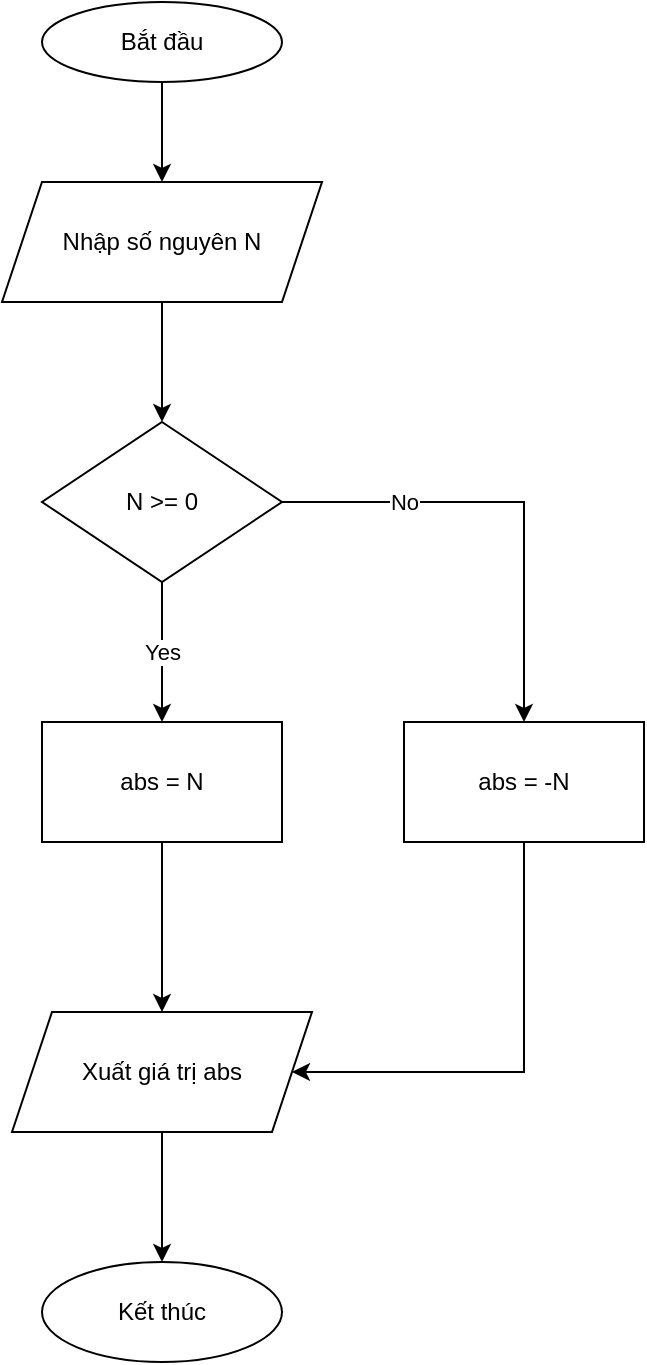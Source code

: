 <mxfile>
    <diagram id="C5RBs43oDa-KdzZeNtuy" name="Page-1">
        <mxGraphModel dx="1121" dy="790" grid="1" gridSize="10" guides="1" tooltips="1" connect="1" arrows="1" fold="1" page="1" pageScale="1" pageWidth="827" pageHeight="1169" math="0" shadow="0">
            <root>
                <mxCell id="WIyWlLk6GJQsqaUBKTNV-0"/>
                <mxCell id="WIyWlLk6GJQsqaUBKTNV-1" parent="WIyWlLk6GJQsqaUBKTNV-0"/>
                <mxCell id="IHpDg42tRs2IoXIcyHH3-20" value="" style="edgeStyle=orthogonalEdgeStyle;rounded=0;orthogonalLoop=1;jettySize=auto;html=1;" parent="WIyWlLk6GJQsqaUBKTNV-1" source="IHpDg42tRs2IoXIcyHH3-0" target="IHpDg42tRs2IoXIcyHH3-1" edge="1">
                    <mxGeometry relative="1" as="geometry"/>
                </mxCell>
                <mxCell id="IHpDg42tRs2IoXIcyHH3-0" value="Bắt đầu" style="ellipse;whiteSpace=wrap;html=1;" parent="WIyWlLk6GJQsqaUBKTNV-1" vertex="1">
                    <mxGeometry x="269" y="70" width="120" height="40" as="geometry"/>
                </mxCell>
                <mxCell id="IHpDg42tRs2IoXIcyHH3-1" value="Nhập số nguyên N" style="shape=parallelogram;perimeter=parallelogramPerimeter;whiteSpace=wrap;html=1;fixedSize=1;" parent="WIyWlLk6GJQsqaUBKTNV-1" vertex="1">
                    <mxGeometry x="249" y="160" width="160" height="60" as="geometry"/>
                </mxCell>
                <mxCell id="IHpDg42tRs2IoXIcyHH3-4" value="" style="endArrow=classic;html=1;rounded=0;exitX=0.5;exitY=1;exitDx=0;exitDy=0;" parent="WIyWlLk6GJQsqaUBKTNV-1" source="IHpDg42tRs2IoXIcyHH3-1" edge="1">
                    <mxGeometry width="50" height="50" relative="1" as="geometry">
                        <mxPoint x="499" y="300" as="sourcePoint"/>
                        <mxPoint x="329" y="280" as="targetPoint"/>
                    </mxGeometry>
                </mxCell>
                <mxCell id="IHpDg42tRs2IoXIcyHH3-5" value="N &amp;gt;= 0" style="rhombus;whiteSpace=wrap;html=1;rounded=0;" parent="WIyWlLk6GJQsqaUBKTNV-1" vertex="1">
                    <mxGeometry x="269" y="280" width="120" height="80" as="geometry"/>
                </mxCell>
                <mxCell id="IHpDg42tRs2IoXIcyHH3-24" value="" style="edgeStyle=orthogonalEdgeStyle;rounded=0;orthogonalLoop=1;jettySize=auto;html=1;entryX=1;entryY=0.5;entryDx=0;entryDy=0;exitX=0.5;exitY=1;exitDx=0;exitDy=0;" parent="WIyWlLk6GJQsqaUBKTNV-1" source="IHpDg42tRs2IoXIcyHH3-8" target="IHpDg42tRs2IoXIcyHH3-21" edge="1">
                    <mxGeometry relative="1" as="geometry">
                        <mxPoint x="329" y="530" as="targetPoint"/>
                        <Array as="points">
                            <mxPoint x="510" y="605"/>
                        </Array>
                        <mxPoint x="550" y="560" as="sourcePoint"/>
                    </mxGeometry>
                </mxCell>
                <mxCell id="IHpDg42tRs2IoXIcyHH3-8" value="abs = -N" style="rounded=0;whiteSpace=wrap;html=1;" parent="WIyWlLk6GJQsqaUBKTNV-1" vertex="1">
                    <mxGeometry x="450" y="430" width="120" height="60" as="geometry"/>
                </mxCell>
                <mxCell id="IHpDg42tRs2IoXIcyHH3-10" value="" style="endArrow=classic;html=1;rounded=0;exitX=1;exitY=0.5;exitDx=0;exitDy=0;" parent="WIyWlLk6GJQsqaUBKTNV-1" source="IHpDg42tRs2IoXIcyHH3-5" target="IHpDg42tRs2IoXIcyHH3-8" edge="1">
                    <mxGeometry relative="1" as="geometry">
                        <mxPoint x="469" y="280" as="sourcePoint"/>
                        <mxPoint x="569" y="280" as="targetPoint"/>
                        <Array as="points">
                            <mxPoint x="510" y="320"/>
                        </Array>
                    </mxGeometry>
                </mxCell>
                <mxCell id="IHpDg42tRs2IoXIcyHH3-11" value="No" style="edgeLabel;resizable=0;html=1;align=center;verticalAlign=middle;rounded=0;" parent="IHpDg42tRs2IoXIcyHH3-10" connectable="0" vertex="1">
                    <mxGeometry relative="1" as="geometry">
                        <mxPoint x="-55" as="offset"/>
                    </mxGeometry>
                </mxCell>
                <mxCell id="IHpDg42tRs2IoXIcyHH3-15" value="" style="endArrow=classic;html=1;rounded=0;exitX=0.5;exitY=1;exitDx=0;exitDy=0;" parent="WIyWlLk6GJQsqaUBKTNV-1" source="IHpDg42tRs2IoXIcyHH3-5" edge="1">
                    <mxGeometry relative="1" as="geometry">
                        <mxPoint x="469" y="280" as="sourcePoint"/>
                        <mxPoint x="329" y="430" as="targetPoint"/>
                    </mxGeometry>
                </mxCell>
                <mxCell id="IHpDg42tRs2IoXIcyHH3-16" value="Yes" style="edgeLabel;resizable=0;html=1;align=center;verticalAlign=middle;rounded=0;" parent="IHpDg42tRs2IoXIcyHH3-15" connectable="0" vertex="1">
                    <mxGeometry relative="1" as="geometry"/>
                </mxCell>
                <mxCell id="IHpDg42tRs2IoXIcyHH3-22" value="" style="edgeStyle=orthogonalEdgeStyle;rounded=0;orthogonalLoop=1;jettySize=auto;html=1;" parent="WIyWlLk6GJQsqaUBKTNV-1" source="IHpDg42tRs2IoXIcyHH3-17" target="IHpDg42tRs2IoXIcyHH3-21" edge="1">
                    <mxGeometry relative="1" as="geometry"/>
                </mxCell>
                <mxCell id="IHpDg42tRs2IoXIcyHH3-17" value="abs = N" style="rounded=0;whiteSpace=wrap;html=1;" parent="WIyWlLk6GJQsqaUBKTNV-1" vertex="1">
                    <mxGeometry x="269" y="430" width="120" height="60" as="geometry"/>
                </mxCell>
                <mxCell id="IHpDg42tRs2IoXIcyHH3-26" value="" style="edgeStyle=orthogonalEdgeStyle;rounded=0;orthogonalLoop=1;jettySize=auto;html=1;" parent="WIyWlLk6GJQsqaUBKTNV-1" source="IHpDg42tRs2IoXIcyHH3-21" target="IHpDg42tRs2IoXIcyHH3-25" edge="1">
                    <mxGeometry relative="1" as="geometry"/>
                </mxCell>
                <mxCell id="IHpDg42tRs2IoXIcyHH3-21" value="Xuất giá trị abs" style="shape=parallelogram;perimeter=parallelogramPerimeter;whiteSpace=wrap;html=1;fixedSize=1;rounded=0;" parent="WIyWlLk6GJQsqaUBKTNV-1" vertex="1">
                    <mxGeometry x="254" y="575" width="150" height="60" as="geometry"/>
                </mxCell>
                <mxCell id="IHpDg42tRs2IoXIcyHH3-25" value="Kết thúc" style="ellipse;whiteSpace=wrap;html=1;rounded=0;" parent="WIyWlLk6GJQsqaUBKTNV-1" vertex="1">
                    <mxGeometry x="269" y="700" width="120" height="50" as="geometry"/>
                </mxCell>
            </root>
        </mxGraphModel>
    </diagram>
</mxfile>